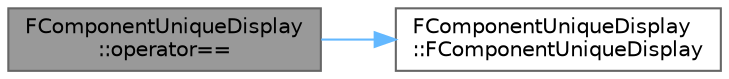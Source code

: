 digraph "FComponentUniqueDisplay::operator=="
{
 // INTERACTIVE_SVG=YES
 // LATEX_PDF_SIZE
  bgcolor="transparent";
  edge [fontname=Helvetica,fontsize=10,labelfontname=Helvetica,labelfontsize=10];
  node [fontname=Helvetica,fontsize=10,shape=box,height=0.2,width=0.4];
  rankdir="LR";
  Node1 [id="Node000001",label="FComponentUniqueDisplay\l::operator==",height=0.2,width=0.4,color="gray40", fillcolor="grey60", style="filled", fontcolor="black",tooltip=" "];
  Node1 -> Node2 [id="edge1_Node000001_Node000002",color="steelblue1",style="solid",tooltip=" "];
  Node2 [id="Node000002",label="FComponentUniqueDisplay\l::FComponentUniqueDisplay",height=0.2,width=0.4,color="grey40", fillcolor="white", style="filled",URL="$d3/d3a/structFComponentUniqueDisplay.html#a2172493de7cd0541b9eaed8198eb27dd",tooltip=" "];
}
